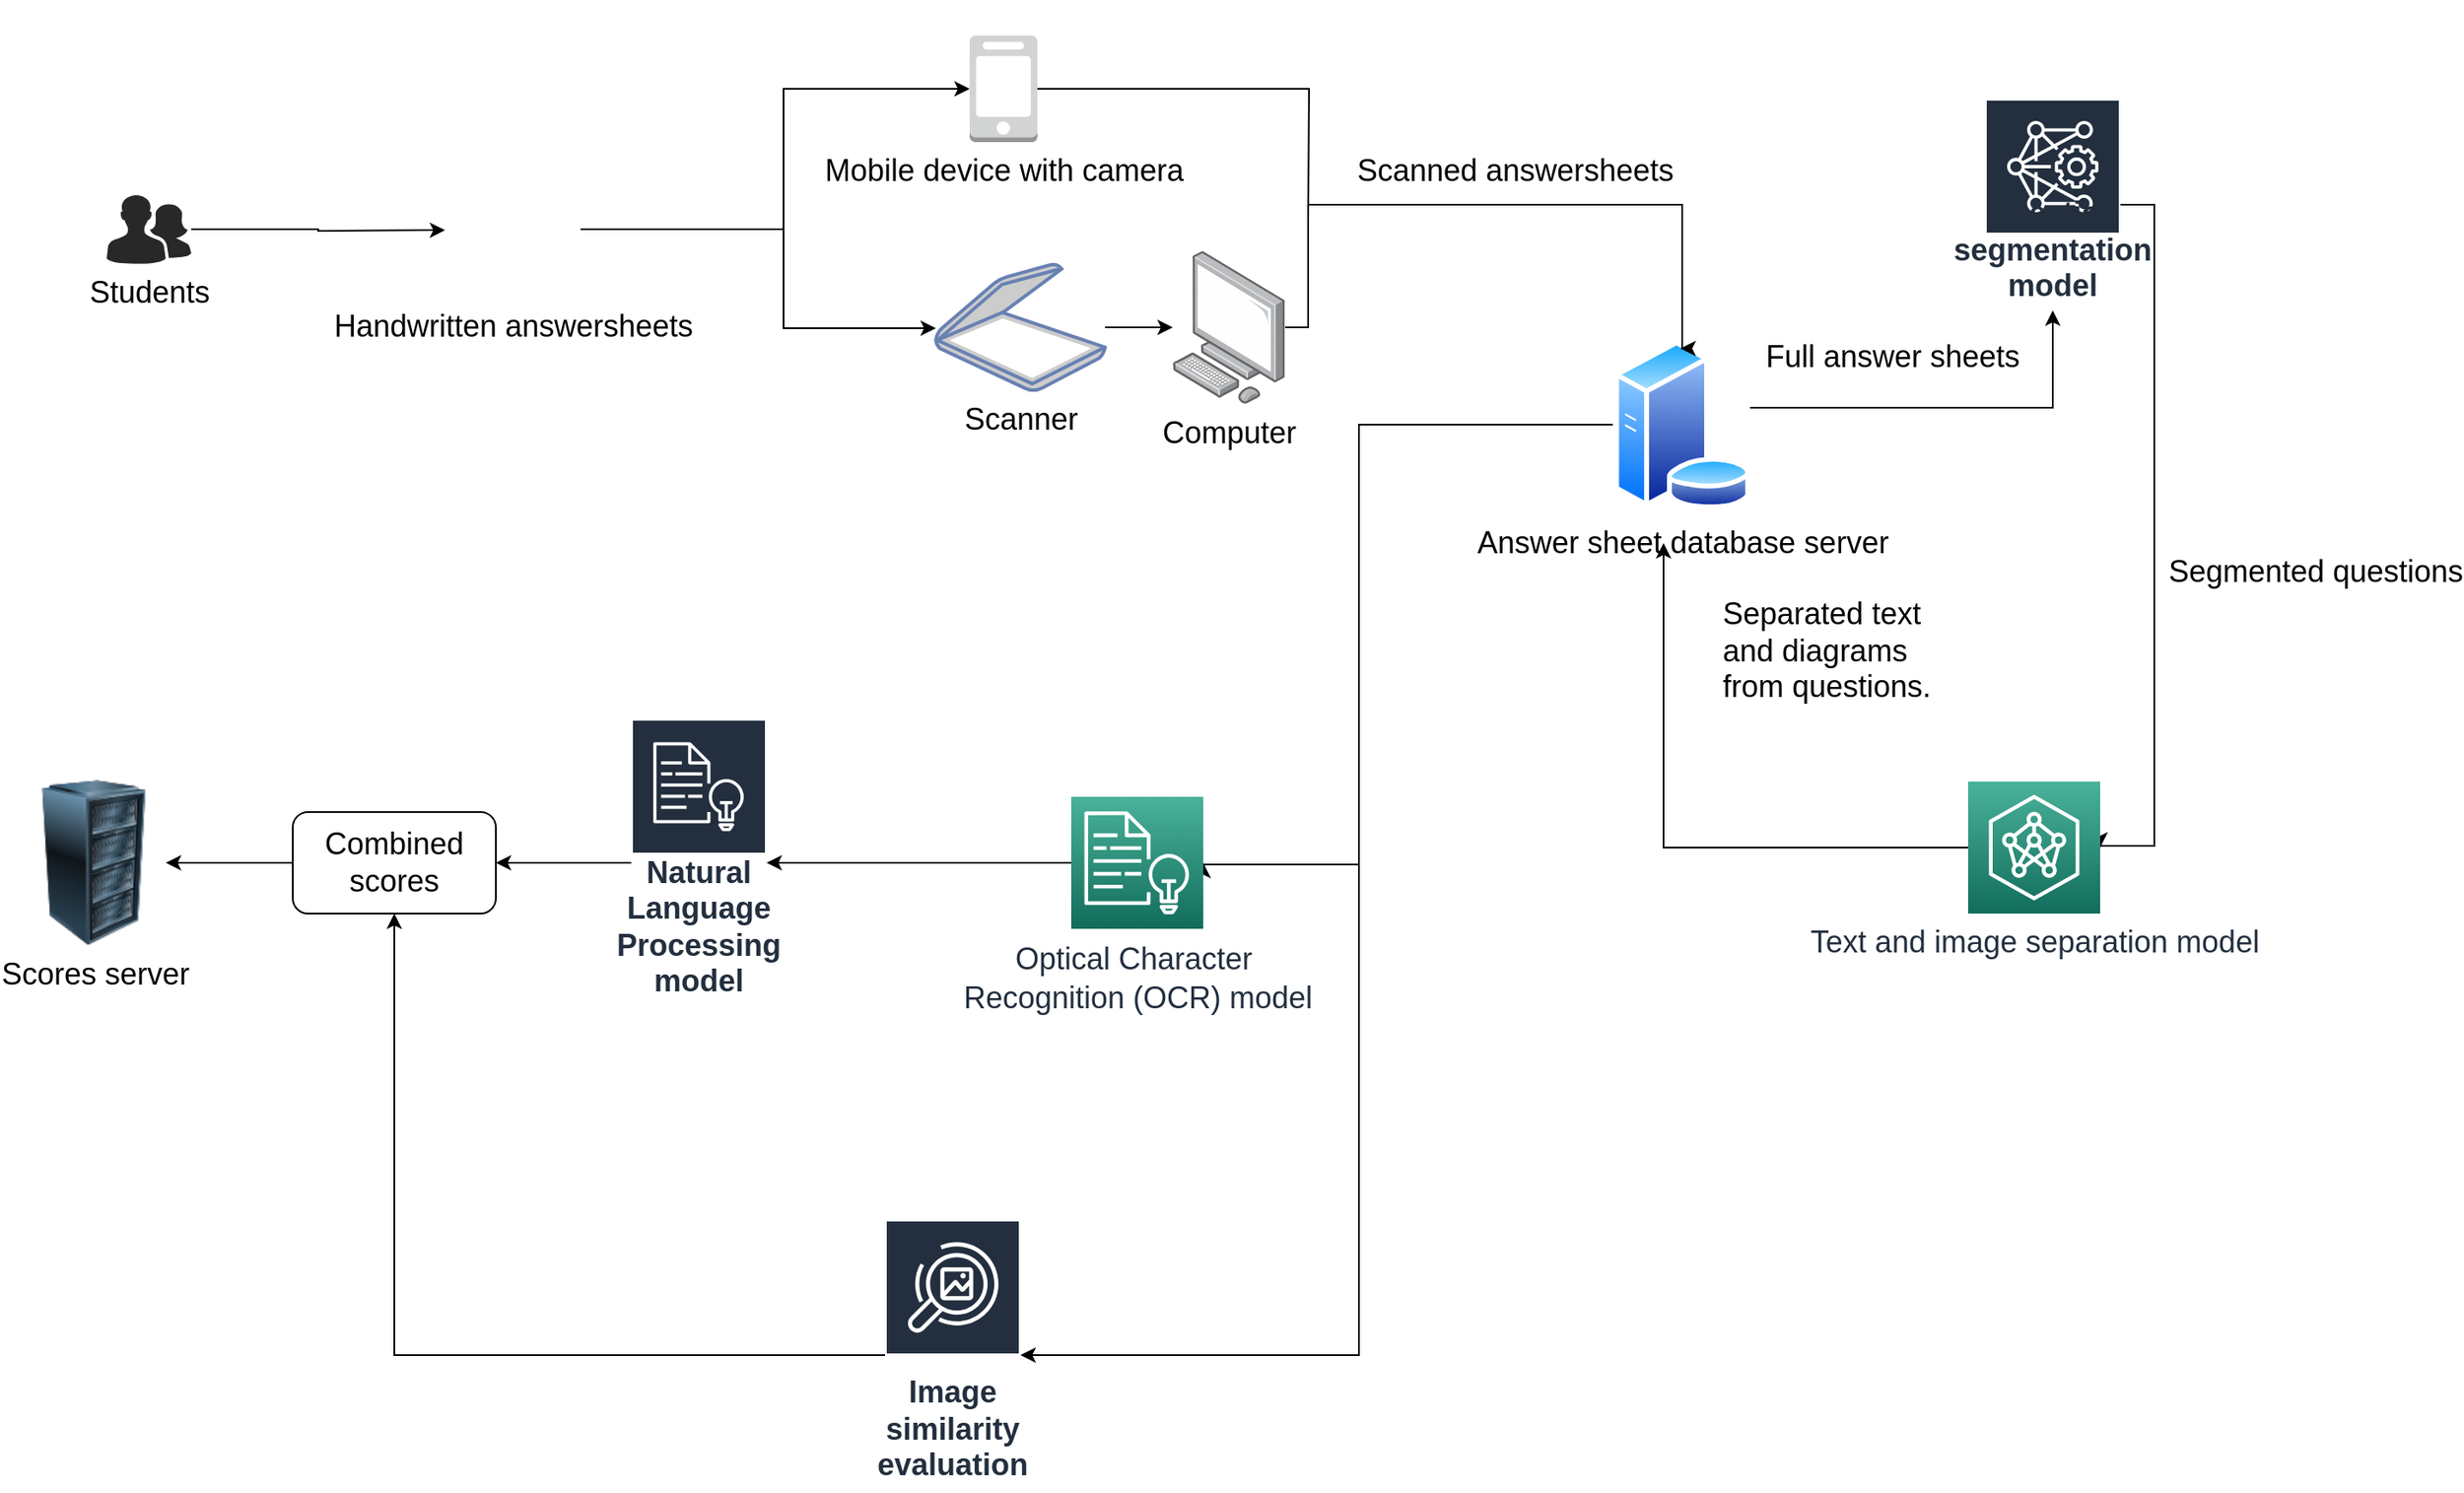 <mxfile version="20.8.16" type="github">
  <diagram id="9rRj9bmVvk-_Fa7LdTc0" name="Page-1">
    <mxGraphModel dx="2600" dy="908" grid="1" gridSize="10" guides="1" tooltips="1" connect="1" arrows="1" fold="1" page="1" pageScale="1" pageWidth="850" pageHeight="1100" math="0" shadow="0">
      <root>
        <mxCell id="0" />
        <mxCell id="1" parent="0" />
        <mxCell id="nJmIJmIaaingxwnrtcb6-3" style="edgeStyle=orthogonalEdgeStyle;rounded=0;orthogonalLoop=1;jettySize=auto;html=1;strokeWidth=1;endArrow=none;endFill=0;fontSize=18;" parent="1" source="I_9JFQb6DJG9Cx3_rZML-1" edge="1">
          <mxGeometry relative="1" as="geometry">
            <mxPoint x="320" y="250" as="targetPoint" />
          </mxGeometry>
        </mxCell>
        <mxCell id="I_9JFQb6DJG9Cx3_rZML-1" value="Mobile device with camera" style="outlineConnect=0;dashed=0;verticalLabelPosition=bottom;verticalAlign=top;align=center;html=1;shape=mxgraph.aws3.mobile_client;fillColor=#D2D3D3;gradientColor=none;fontSize=18;" parent="1" vertex="1">
          <mxGeometry x="120" y="140" width="40" height="63" as="geometry" />
        </mxCell>
        <mxCell id="I_9JFQb6DJG9Cx3_rZML-5" style="edgeStyle=orthogonalEdgeStyle;rounded=0;orthogonalLoop=1;jettySize=auto;html=1;fontSize=18;" parent="1" source="I_9JFQb6DJG9Cx3_rZML-2" target="I_9JFQb6DJG9Cx3_rZML-4" edge="1">
          <mxGeometry relative="1" as="geometry" />
        </mxCell>
        <mxCell id="I_9JFQb6DJG9Cx3_rZML-2" value="Scanner" style="fontColor=#000000;verticalAlign=top;verticalLabelPosition=bottom;labelPosition=center;align=center;html=1;outlineConnect=0;fillColor=#CCCCCC;strokeColor=#6881B3;gradientColor=none;gradientDirection=north;strokeWidth=2;shape=mxgraph.networks.scanner;fontSize=18;" parent="1" vertex="1">
          <mxGeometry x="100" y="275" width="100" height="75" as="geometry" />
        </mxCell>
        <mxCell id="I_9JFQb6DJG9Cx3_rZML-9" style="edgeStyle=orthogonalEdgeStyle;rounded=0;orthogonalLoop=1;jettySize=auto;html=1;fontSize=18;" parent="1" source="I_9JFQb6DJG9Cx3_rZML-3" target="I_9JFQb6DJG9Cx3_rZML-8" edge="1">
          <mxGeometry relative="1" as="geometry">
            <Array as="points">
              <mxPoint x="760" y="360" />
            </Array>
          </mxGeometry>
        </mxCell>
        <mxCell id="V5yF91aEcQMlbo3JRCOW-1" style="edgeStyle=orthogonalEdgeStyle;rounded=0;orthogonalLoop=1;jettySize=auto;html=1;" edge="1" parent="1" source="I_9JFQb6DJG9Cx3_rZML-3" target="V5yF91aEcQMlbo3JRCOW-2">
          <mxGeometry relative="1" as="geometry">
            <mxPoint x="180" y="960" as="targetPoint" />
            <Array as="points">
              <mxPoint x="350" y="370" />
              <mxPoint x="350" y="920" />
            </Array>
          </mxGeometry>
        </mxCell>
        <mxCell id="I_9JFQb6DJG9Cx3_rZML-3" value="Answer sheet database server" style="aspect=fixed;perimeter=ellipsePerimeter;html=1;align=center;shadow=0;dashed=0;spacingTop=3;image;image=img/lib/active_directory/database_server.svg;fontSize=18;" parent="1" vertex="1">
          <mxGeometry x="500" y="320" width="82" height="100" as="geometry" />
        </mxCell>
        <mxCell id="nJmIJmIaaingxwnrtcb6-2" style="edgeStyle=orthogonalEdgeStyle;rounded=0;orthogonalLoop=1;jettySize=auto;html=1;fontSize=18;" parent="1" source="I_9JFQb6DJG9Cx3_rZML-4" edge="1">
          <mxGeometry relative="1" as="geometry">
            <mxPoint x="540" y="325" as="targetPoint" />
            <Array as="points">
              <mxPoint x="320" y="313" />
              <mxPoint x="320" y="240" />
              <mxPoint x="541" y="240" />
              <mxPoint x="541" y="325" />
            </Array>
          </mxGeometry>
        </mxCell>
        <mxCell id="I_9JFQb6DJG9Cx3_rZML-4" value="Computer&lt;br style=&quot;font-size: 18px;&quot;&gt;" style="points=[];aspect=fixed;html=1;align=center;shadow=0;dashed=0;image;image=img/lib/allied_telesis/computer_and_terminals/Personal_Computer.svg;fontSize=18;" parent="1" vertex="1">
          <mxGeometry x="240" y="267.5" width="66.41" height="90" as="geometry" />
        </mxCell>
        <mxCell id="I_9JFQb6DJG9Cx3_rZML-18" style="edgeStyle=orthogonalEdgeStyle;rounded=0;orthogonalLoop=1;jettySize=auto;html=1;entryX=1;entryY=0.5;entryDx=0;entryDy=0;entryPerimeter=0;fontSize=18;" parent="1" source="I_9JFQb6DJG9Cx3_rZML-8" target="I_9JFQb6DJG9Cx3_rZML-10" edge="1">
          <mxGeometry relative="1" as="geometry">
            <Array as="points">
              <mxPoint x="820" y="240" />
              <mxPoint x="820" y="619" />
            </Array>
          </mxGeometry>
        </mxCell>
        <mxCell id="I_9JFQb6DJG9Cx3_rZML-8" value="Question segmentation model" style="sketch=0;outlineConnect=0;fontColor=#232F3E;gradientColor=none;strokeColor=#ffffff;fillColor=#232F3E;dashed=0;verticalLabelPosition=middle;verticalAlign=bottom;align=center;html=1;whiteSpace=wrap;fontSize=18;fontStyle=1;spacing=3;shape=mxgraph.aws4.productIcon;prIcon=mxgraph.aws4.deep_learning_amis;" parent="1" vertex="1">
          <mxGeometry x="720" y="177.5" width="80" height="125" as="geometry" />
        </mxCell>
        <mxCell id="I_9JFQb6DJG9Cx3_rZML-20" style="edgeStyle=orthogonalEdgeStyle;rounded=0;orthogonalLoop=1;jettySize=auto;html=1;exitX=0;exitY=0.5;exitDx=0;exitDy=0;exitPerimeter=0;fontSize=18;" parent="1" source="I_9JFQb6DJG9Cx3_rZML-10" edge="1">
          <mxGeometry relative="1" as="geometry">
            <mxPoint x="530" y="440" as="targetPoint" />
            <Array as="points">
              <mxPoint x="530" y="620" />
              <mxPoint x="530" y="440" />
            </Array>
          </mxGeometry>
        </mxCell>
        <mxCell id="I_9JFQb6DJG9Cx3_rZML-10" value="&lt;font style=&quot;font-size: 18px;&quot;&gt;Text and image separation model&lt;/font&gt;" style="sketch=0;points=[[0,0,0],[0.25,0,0],[0.5,0,0],[0.75,0,0],[1,0,0],[0,1,0],[0.25,1,0],[0.5,1,0],[0.75,1,0],[1,1,0],[0,0.25,0],[0,0.5,0],[0,0.75,0],[1,0.25,0],[1,0.5,0],[1,0.75,0]];outlineConnect=0;fontColor=#232F3E;gradientColor=#4AB29A;gradientDirection=north;fillColor=#116D5B;strokeColor=#ffffff;dashed=0;verticalLabelPosition=bottom;verticalAlign=top;align=center;html=1;fontSize=18;fontStyle=0;aspect=fixed;shape=mxgraph.aws4.resourceIcon;resIcon=mxgraph.aws4.neuron_ml_sdk;" parent="1" vertex="1">
          <mxGeometry x="710" y="581" width="78" height="78" as="geometry" />
        </mxCell>
        <mxCell id="I_9JFQb6DJG9Cx3_rZML-14" style="edgeStyle=orthogonalEdgeStyle;rounded=0;orthogonalLoop=1;jettySize=auto;html=1;fontSize=18;" parent="1" source="I_9JFQb6DJG9Cx3_rZML-13" edge="1">
          <mxGeometry relative="1" as="geometry">
            <mxPoint x="-190" y="255" as="targetPoint" />
          </mxGeometry>
        </mxCell>
        <mxCell id="I_9JFQb6DJG9Cx3_rZML-13" value="Students" style="verticalLabelPosition=bottom;sketch=0;html=1;fillColor=#282828;strokeColor=none;verticalAlign=top;pointerEvents=1;align=center;shape=mxgraph.cisco_safe.people_places_things_icons.icon2;fontSize=18;" parent="1" vertex="1">
          <mxGeometry x="-390" y="234" width="50" height="41" as="geometry" />
        </mxCell>
        <mxCell id="I_9JFQb6DJG9Cx3_rZML-16" style="edgeStyle=orthogonalEdgeStyle;rounded=0;orthogonalLoop=1;jettySize=auto;html=1;exitX=1;exitY=0.5;exitDx=0;exitDy=0;entryX=0;entryY=0.5;entryDx=0;entryDy=0;entryPerimeter=0;fontSize=18;" parent="1" source="I_9JFQb6DJG9Cx3_rZML-15" target="I_9JFQb6DJG9Cx3_rZML-1" edge="1">
          <mxGeometry relative="1" as="geometry">
            <Array as="points">
              <mxPoint x="10" y="255" />
              <mxPoint x="10" y="172" />
            </Array>
          </mxGeometry>
        </mxCell>
        <mxCell id="I_9JFQb6DJG9Cx3_rZML-17" style="edgeStyle=orthogonalEdgeStyle;rounded=0;orthogonalLoop=1;jettySize=auto;html=1;fontSize=18;" parent="1" source="I_9JFQb6DJG9Cx3_rZML-15" target="I_9JFQb6DJG9Cx3_rZML-2" edge="1">
          <mxGeometry relative="1" as="geometry">
            <Array as="points">
              <mxPoint x="10" y="255" />
              <mxPoint x="10" y="313" />
            </Array>
          </mxGeometry>
        </mxCell>
        <mxCell id="I_9JFQb6DJG9Cx3_rZML-15" value="Handwritten answersheets" style="shape=image;html=1;verticalAlign=top;verticalLabelPosition=bottom;labelBackgroundColor=#ffffff;imageAspect=0;aspect=fixed;image=https://cdn2.iconfinder.com/data/icons/bitsies/128/EditDocument-128.png;fontSize=18;" parent="1" vertex="1">
          <mxGeometry x="-190" y="214.5" width="80" height="80" as="geometry" />
        </mxCell>
        <mxCell id="I_9JFQb6DJG9Cx3_rZML-39" style="edgeStyle=orthogonalEdgeStyle;rounded=0;orthogonalLoop=1;jettySize=auto;html=1;fontSize=18;entryX=1;entryY=0.5;entryDx=0;entryDy=0;entryPerimeter=0;exitX=0;exitY=0.5;exitDx=0;exitDy=0;" parent="1" source="I_9JFQb6DJG9Cx3_rZML-3" target="I_9JFQb6DJG9Cx3_rZML-40" edge="1">
          <mxGeometry relative="1" as="geometry">
            <mxPoint x="390" y="960" as="targetPoint" />
            <mxPoint x="425" y="530" as="sourcePoint" />
            <Array as="points">
              <mxPoint x="350" y="370" />
              <mxPoint x="350" y="630" />
              <mxPoint x="258" y="630" />
            </Array>
          </mxGeometry>
        </mxCell>
        <mxCell id="I_9JFQb6DJG9Cx3_rZML-43" style="edgeStyle=orthogonalEdgeStyle;rounded=0;orthogonalLoop=1;jettySize=auto;html=1;fontSize=18;" parent="1" source="I_9JFQb6DJG9Cx3_rZML-40" edge="1">
          <mxGeometry relative="1" as="geometry">
            <Array as="points">
              <mxPoint x="30" y="629" />
              <mxPoint x="30" y="629" />
            </Array>
            <mxPoint y="629" as="targetPoint" />
          </mxGeometry>
        </mxCell>
        <mxCell id="I_9JFQb6DJG9Cx3_rZML-40" value="&lt;div style=&quot;font-size: 18px;&quot;&gt;&lt;span style=&quot;line-height: 1.3; font-size: 18px;&quot;&gt;Optical Character&amp;nbsp;&lt;/span&gt;&lt;/div&gt;&lt;div style=&quot;font-size: 18px;&quot;&gt;&lt;span style=&quot;line-height: 1.3; font-size: 18px;&quot;&gt;Recognition (OCR) model&lt;/span&gt;&lt;/div&gt;" style="sketch=0;points=[[0,0,0],[0.25,0,0],[0.5,0,0],[0.75,0,0],[1,0,0],[0,1,0],[0.25,1,0],[0.5,1,0],[0.75,1,0],[1,1,0],[0,0.25,0],[0,0.5,0],[0,0.75,0],[1,0.25,0],[1,0.5,0],[1,0.75,0]];outlineConnect=0;fontColor=#232F3E;gradientColor=#4AB29A;gradientDirection=north;fillColor=#116D5B;strokeColor=#ffffff;dashed=0;verticalLabelPosition=bottom;verticalAlign=top;align=center;html=1;fontSize=18;fontStyle=0;aspect=fixed;shape=mxgraph.aws4.resourceIcon;resIcon=mxgraph.aws4.comprehend;" parent="1" vertex="1">
          <mxGeometry x="180" y="590" width="78" height="78" as="geometry" />
        </mxCell>
        <mxCell id="V5yF91aEcQMlbo3JRCOW-5" style="edgeStyle=orthogonalEdgeStyle;rounded=0;orthogonalLoop=1;jettySize=auto;html=1;entryX=1;entryY=0.5;entryDx=0;entryDy=0;fontSize=18;" edge="1" parent="1" source="I_9JFQb6DJG9Cx3_rZML-42" target="V5yF91aEcQMlbo3JRCOW-4">
          <mxGeometry relative="1" as="geometry" />
        </mxCell>
        <mxCell id="I_9JFQb6DJG9Cx3_rZML-42" value="Natural Language Processing model" style="sketch=0;outlineConnect=0;fontColor=#232F3E;gradientColor=none;strokeColor=#ffffff;fillColor=#232F3E;dashed=0;verticalLabelPosition=middle;verticalAlign=bottom;align=center;html=1;whiteSpace=wrap;fontSize=18;fontStyle=1;spacing=3;shape=mxgraph.aws4.productIcon;prIcon=mxgraph.aws4.comprehend;" parent="1" vertex="1">
          <mxGeometry x="-80" y="544" width="80" height="170" as="geometry" />
        </mxCell>
        <mxCell id="I_9JFQb6DJG9Cx3_rZML-50" value="Scores server" style="image;html=1;image=img/lib/clip_art/computers/Server_Rack_128x128.png;fontSize=18;" parent="1" vertex="1">
          <mxGeometry x="-440" y="580" width="85" height="98" as="geometry" />
        </mxCell>
        <mxCell id="I_9JFQb6DJG9Cx3_rZML-51" value="Scanned answersheets" style="shape=image;html=1;verticalAlign=top;verticalLabelPosition=bottom;labelBackgroundColor=#ffffff;imageAspect=0;aspect=fixed;image=https://cdn4.iconfinder.com/data/icons/general-office/91/General_Office_03-128.png;fontSize=18;" parent="1" vertex="1">
          <mxGeometry x="400" y="119" width="84" height="84" as="geometry" />
        </mxCell>
        <mxCell id="I_9JFQb6DJG9Cx3_rZML-52" value="Segmented questions" style="shape=image;html=1;verticalAlign=top;verticalLabelPosition=bottom;labelBackgroundColor=#ffffff;imageAspect=0;aspect=fixed;image=https://cdn1.iconfinder.com/data/icons/office-icons-17/512/ilustracoes_04-14-128.png;fontSize=18;" parent="1" vertex="1">
          <mxGeometry x="880" y="370" width="70" height="70" as="geometry" />
        </mxCell>
        <mxCell id="I_9JFQb6DJG9Cx3_rZML-53" value="" style="shape=image;html=1;verticalAlign=top;verticalLabelPosition=bottom;labelBackgroundColor=#ffffff;imageAspect=0;aspect=fixed;image=https://cdn4.iconfinder.com/data/icons/48-bubbles/48/12.File-128.png;fontSize=18;" parent="1" vertex="1">
          <mxGeometry x="582" y="559" width="48" height="48" as="geometry" />
        </mxCell>
        <mxCell id="I_9JFQb6DJG9Cx3_rZML-55" value="" style="shape=image;html=1;verticalAlign=top;verticalLabelPosition=bottom;labelBackgroundColor=#ffffff;imageAspect=0;aspect=fixed;image=https://cdn1.iconfinder.com/data/icons/KDE_Crystal_Diamond_2.5_Classical_Mod/128x128/mimetypes/vectorgfx.png;fontSize=18;" parent="1" vertex="1">
          <mxGeometry x="630" y="550" width="57" height="57" as="geometry" />
        </mxCell>
        <mxCell id="nJmIJmIaaingxwnrtcb6-6" value="Full answer sheets" style="text;html=1;align=center;verticalAlign=middle;resizable=0;points=[];autosize=1;strokeColor=none;fillColor=none;fontSize=18;" parent="1" vertex="1">
          <mxGeometry x="580" y="315" width="170" height="30" as="geometry" />
        </mxCell>
        <mxCell id="-Mbcjv1xfIVzPSo58Ows-2" value="&lt;h1 style=&quot;font-size: 18px;&quot;&gt;&lt;span style=&quot;font-weight: normal; font-size: 18px;&quot;&gt;Separated text and diagrams from questions.&lt;/span&gt;&lt;/h1&gt;" style="text;html=1;strokeColor=none;fillColor=none;spacing=5;spacingTop=-20;whiteSpace=wrap;overflow=hidden;rounded=0;fontSize=18;" parent="1" vertex="1">
          <mxGeometry x="560" y="470" width="140" height="80" as="geometry" />
        </mxCell>
        <mxCell id="V5yF91aEcQMlbo3JRCOW-3" style="edgeStyle=orthogonalEdgeStyle;rounded=0;orthogonalLoop=1;jettySize=auto;html=1;fontSize=18;entryX=0.5;entryY=1;entryDx=0;entryDy=0;" edge="1" parent="1" source="V5yF91aEcQMlbo3JRCOW-2" target="V5yF91aEcQMlbo3JRCOW-4">
          <mxGeometry relative="1" as="geometry">
            <mxPoint x="-160" y="680" as="targetPoint" />
            <Array as="points">
              <mxPoint x="-220" y="920" />
            </Array>
          </mxGeometry>
        </mxCell>
        <mxCell id="V5yF91aEcQMlbo3JRCOW-2" value="&lt;span style=&quot;font-size: 18px;&quot;&gt;Image similarity evaluation&lt;/span&gt;" style="sketch=0;outlineConnect=0;fontColor=#232F3E;gradientColor=none;strokeColor=#ffffff;fillColor=#232F3E;dashed=0;verticalLabelPosition=middle;verticalAlign=bottom;align=center;html=1;whiteSpace=wrap;fontSize=18;fontStyle=1;spacing=3;shape=mxgraph.aws4.productIcon;prIcon=mxgraph.aws4.rekognition_image;" vertex="1" parent="1">
          <mxGeometry x="70" y="840" width="80" height="160" as="geometry" />
        </mxCell>
        <mxCell id="V5yF91aEcQMlbo3JRCOW-6" style="edgeStyle=orthogonalEdgeStyle;rounded=0;orthogonalLoop=1;jettySize=auto;html=1;entryX=1;entryY=0.5;entryDx=0;entryDy=0;fontSize=18;" edge="1" parent="1" source="V5yF91aEcQMlbo3JRCOW-4" target="I_9JFQb6DJG9Cx3_rZML-50">
          <mxGeometry relative="1" as="geometry" />
        </mxCell>
        <mxCell id="V5yF91aEcQMlbo3JRCOW-4" value="Combined scores" style="rounded=1;whiteSpace=wrap;html=1;fontSize=18;" vertex="1" parent="1">
          <mxGeometry x="-280" y="599" width="120" height="60" as="geometry" />
        </mxCell>
      </root>
    </mxGraphModel>
  </diagram>
</mxfile>
